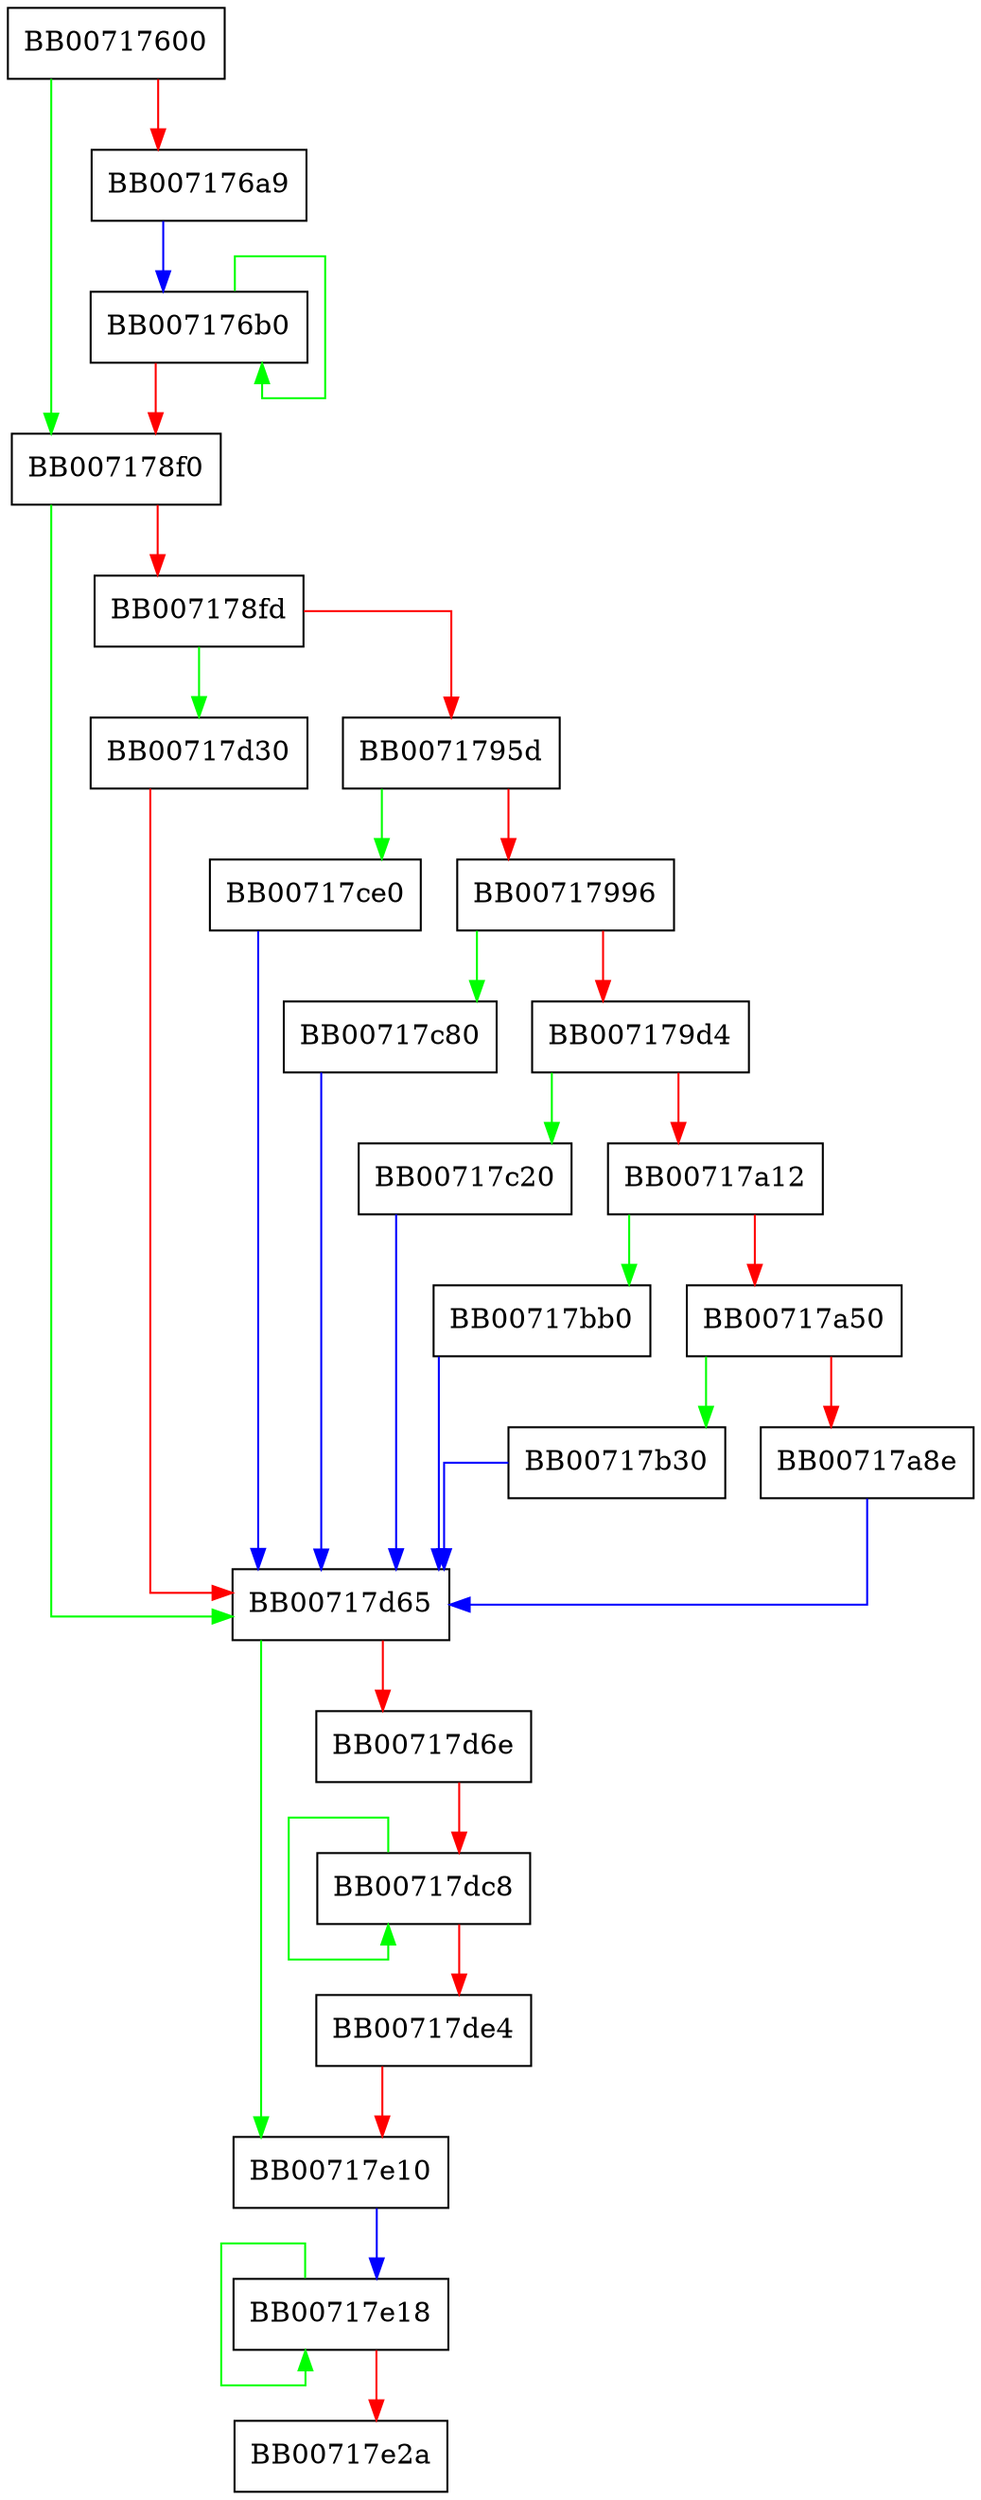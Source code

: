 digraph ossl_bsaes_xts_decrypt {
  node [shape="box"];
  graph [splines=ortho];
  BB00717600 -> BB007178f0 [color="green"];
  BB00717600 -> BB007176a9 [color="red"];
  BB007176a9 -> BB007176b0 [color="blue"];
  BB007176b0 -> BB007176b0 [color="green"];
  BB007176b0 -> BB007178f0 [color="red"];
  BB007178f0 -> BB00717d65 [color="green"];
  BB007178f0 -> BB007178fd [color="red"];
  BB007178fd -> BB00717d30 [color="green"];
  BB007178fd -> BB0071795d [color="red"];
  BB0071795d -> BB00717ce0 [color="green"];
  BB0071795d -> BB00717996 [color="red"];
  BB00717996 -> BB00717c80 [color="green"];
  BB00717996 -> BB007179d4 [color="red"];
  BB007179d4 -> BB00717c20 [color="green"];
  BB007179d4 -> BB00717a12 [color="red"];
  BB00717a12 -> BB00717bb0 [color="green"];
  BB00717a12 -> BB00717a50 [color="red"];
  BB00717a50 -> BB00717b30 [color="green"];
  BB00717a50 -> BB00717a8e [color="red"];
  BB00717a8e -> BB00717d65 [color="blue"];
  BB00717b30 -> BB00717d65 [color="blue"];
  BB00717bb0 -> BB00717d65 [color="blue"];
  BB00717c20 -> BB00717d65 [color="blue"];
  BB00717c80 -> BB00717d65 [color="blue"];
  BB00717ce0 -> BB00717d65 [color="blue"];
  BB00717d30 -> BB00717d65 [color="red"];
  BB00717d65 -> BB00717e10 [color="green"];
  BB00717d65 -> BB00717d6e [color="red"];
  BB00717d6e -> BB00717dc8 [color="red"];
  BB00717dc8 -> BB00717dc8 [color="green"];
  BB00717dc8 -> BB00717de4 [color="red"];
  BB00717de4 -> BB00717e10 [color="red"];
  BB00717e10 -> BB00717e18 [color="blue"];
  BB00717e18 -> BB00717e18 [color="green"];
  BB00717e18 -> BB00717e2a [color="red"];
}